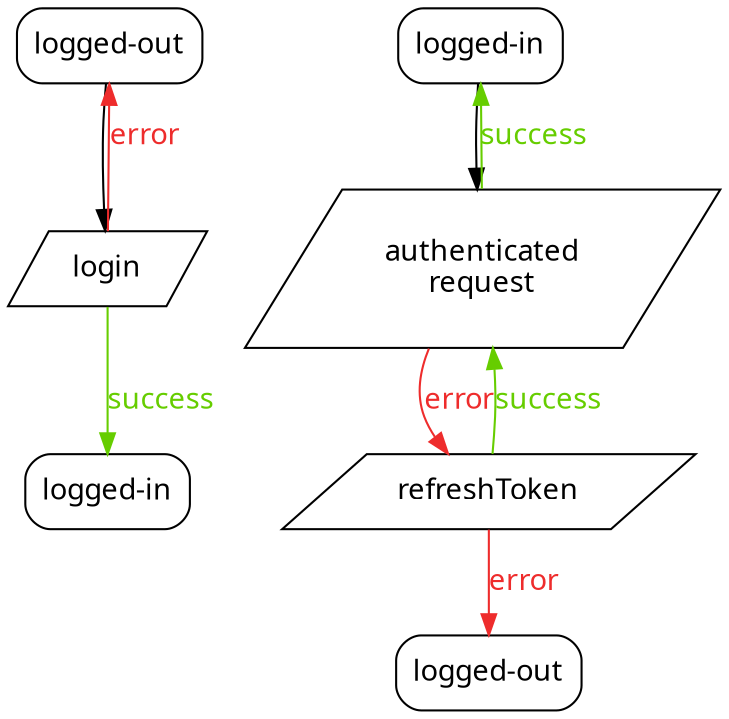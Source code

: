 // Compile with dot -T png -o client.png client.dot
digraph {
    graph [resolution=300];
    node [fontname="Fira Code Regular"]
    edge [fontname="Fira Code Regular"];

    // logged-out -> logged-in
    a_logged_out [label="logged-out", shape="box", style="rounded"];
    a_logged_in  [label="logged-in" , shape="box", style="rounded"];
    a_login      [label="login"     , shape="parallelogram"];

    a_logged_out -> a_login;
    a_login -> a_logged_out[label="error", color="firebrick2", fontcolor="firebrick2"];
    a_login -> a_logged_in[label="success", color="chartreuse3", fontcolor="chartreuse3"];

    // logged-in -> requests
    b_logged_out [label="logged-out", shape="box", style="rounded"];
    b_logged_in  [label="logged-in" , shape="box", style="rounded"];
    b_request    [label="authenticated\nrequest", shape="parallelogram"];
    b_refresh_token [label="refreshToken", shape="parallelogram"];

    b_logged_in -> b_request;
    b_request -> b_refresh_token[label="error", color="firebrick2", fontcolor="firebrick2"];
    b_request -> b_logged_in[label="success", color="chartreuse3", fontcolor="chartreuse3"];
    b_refresh_token -> b_logged_out[label="error", color="firebrick2", fontcolor="firebrick2"];
    b_refresh_token -> b_request[label="success", color="chartreuse3", fontcolor="chartreuse3"];

    {rank=same; a_logged_out b_logged_in}
}
